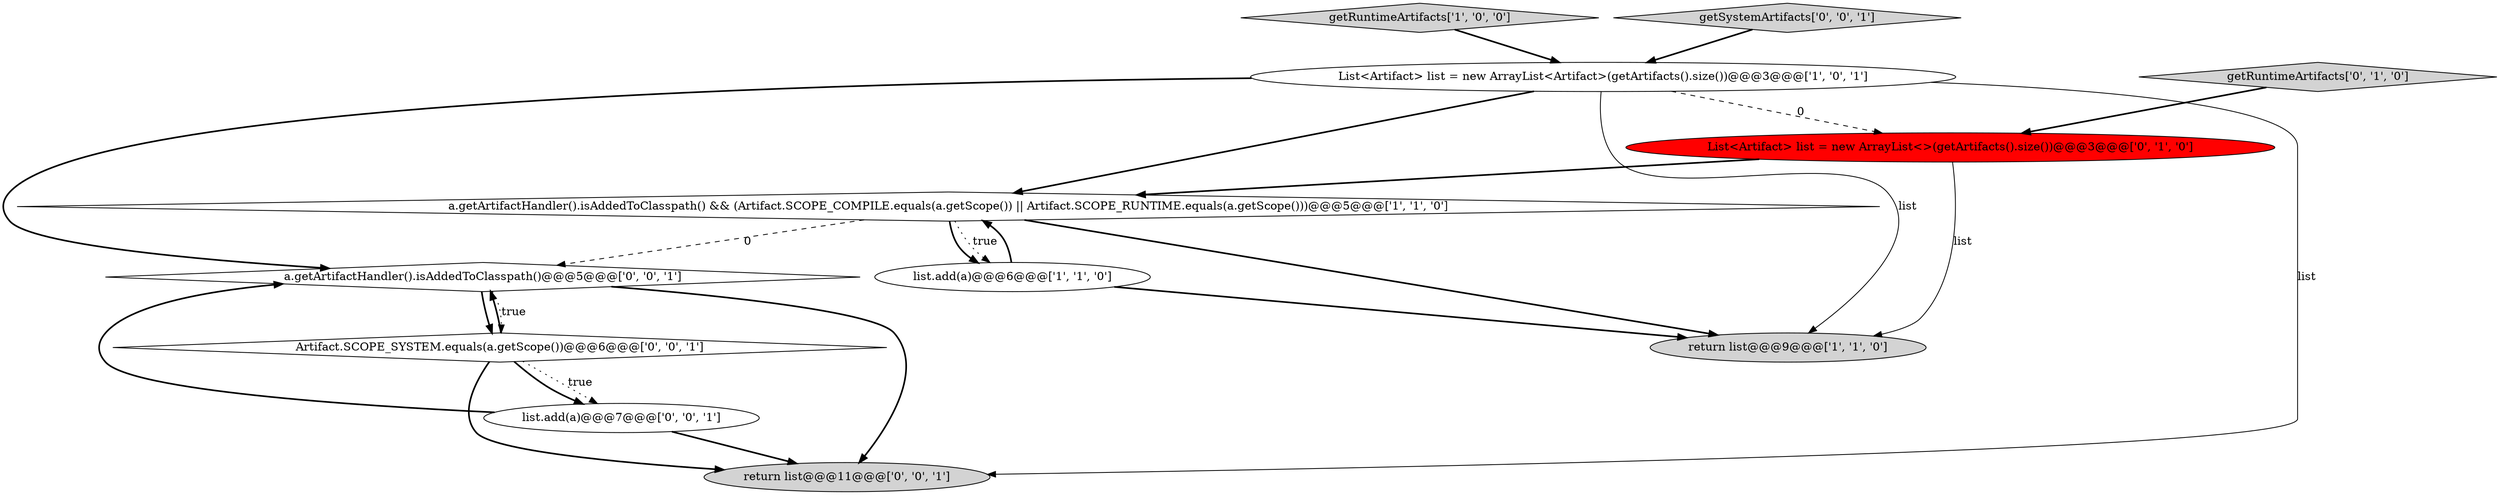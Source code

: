 digraph {
4 [style = filled, label = "List<Artifact> list = new ArrayList<Artifact>(getArtifacts().size())@@@3@@@['1', '0', '1']", fillcolor = white, shape = ellipse image = "AAA0AAABBB1BBB"];
2 [style = filled, label = "return list@@@9@@@['1', '1', '0']", fillcolor = lightgray, shape = ellipse image = "AAA0AAABBB1BBB"];
5 [style = filled, label = "getRuntimeArtifacts['0', '1', '0']", fillcolor = lightgray, shape = diamond image = "AAA0AAABBB2BBB"];
10 [style = filled, label = "Artifact.SCOPE_SYSTEM.equals(a.getScope())@@@6@@@['0', '0', '1']", fillcolor = white, shape = diamond image = "AAA0AAABBB3BBB"];
7 [style = filled, label = "a.getArtifactHandler().isAddedToClasspath()@@@5@@@['0', '0', '1']", fillcolor = white, shape = diamond image = "AAA0AAABBB3BBB"];
3 [style = filled, label = "getRuntimeArtifacts['1', '0', '0']", fillcolor = lightgray, shape = diamond image = "AAA0AAABBB1BBB"];
1 [style = filled, label = "a.getArtifactHandler().isAddedToClasspath() && (Artifact.SCOPE_COMPILE.equals(a.getScope()) || Artifact.SCOPE_RUNTIME.equals(a.getScope()))@@@5@@@['1', '1', '0']", fillcolor = white, shape = diamond image = "AAA0AAABBB1BBB"];
9 [style = filled, label = "return list@@@11@@@['0', '0', '1']", fillcolor = lightgray, shape = ellipse image = "AAA0AAABBB3BBB"];
11 [style = filled, label = "list.add(a)@@@7@@@['0', '0', '1']", fillcolor = white, shape = ellipse image = "AAA0AAABBB3BBB"];
0 [style = filled, label = "list.add(a)@@@6@@@['1', '1', '0']", fillcolor = white, shape = ellipse image = "AAA0AAABBB1BBB"];
8 [style = filled, label = "getSystemArtifacts['0', '0', '1']", fillcolor = lightgray, shape = diamond image = "AAA0AAABBB3BBB"];
6 [style = filled, label = "List<Artifact> list = new ArrayList<>(getArtifacts().size())@@@3@@@['0', '1', '0']", fillcolor = red, shape = ellipse image = "AAA1AAABBB2BBB"];
7->10 [style = dotted, label="true"];
4->9 [style = solid, label="list"];
7->10 [style = bold, label=""];
0->2 [style = bold, label=""];
1->0 [style = bold, label=""];
4->6 [style = dashed, label="0"];
11->9 [style = bold, label=""];
3->4 [style = bold, label=""];
10->7 [style = bold, label=""];
4->7 [style = bold, label=""];
7->9 [style = bold, label=""];
6->1 [style = bold, label=""];
5->6 [style = bold, label=""];
10->11 [style = dotted, label="true"];
4->2 [style = solid, label="list"];
0->1 [style = bold, label=""];
6->2 [style = solid, label="list"];
1->2 [style = bold, label=""];
4->1 [style = bold, label=""];
10->9 [style = bold, label=""];
1->0 [style = dotted, label="true"];
8->4 [style = bold, label=""];
1->7 [style = dashed, label="0"];
11->7 [style = bold, label=""];
10->11 [style = bold, label=""];
}
